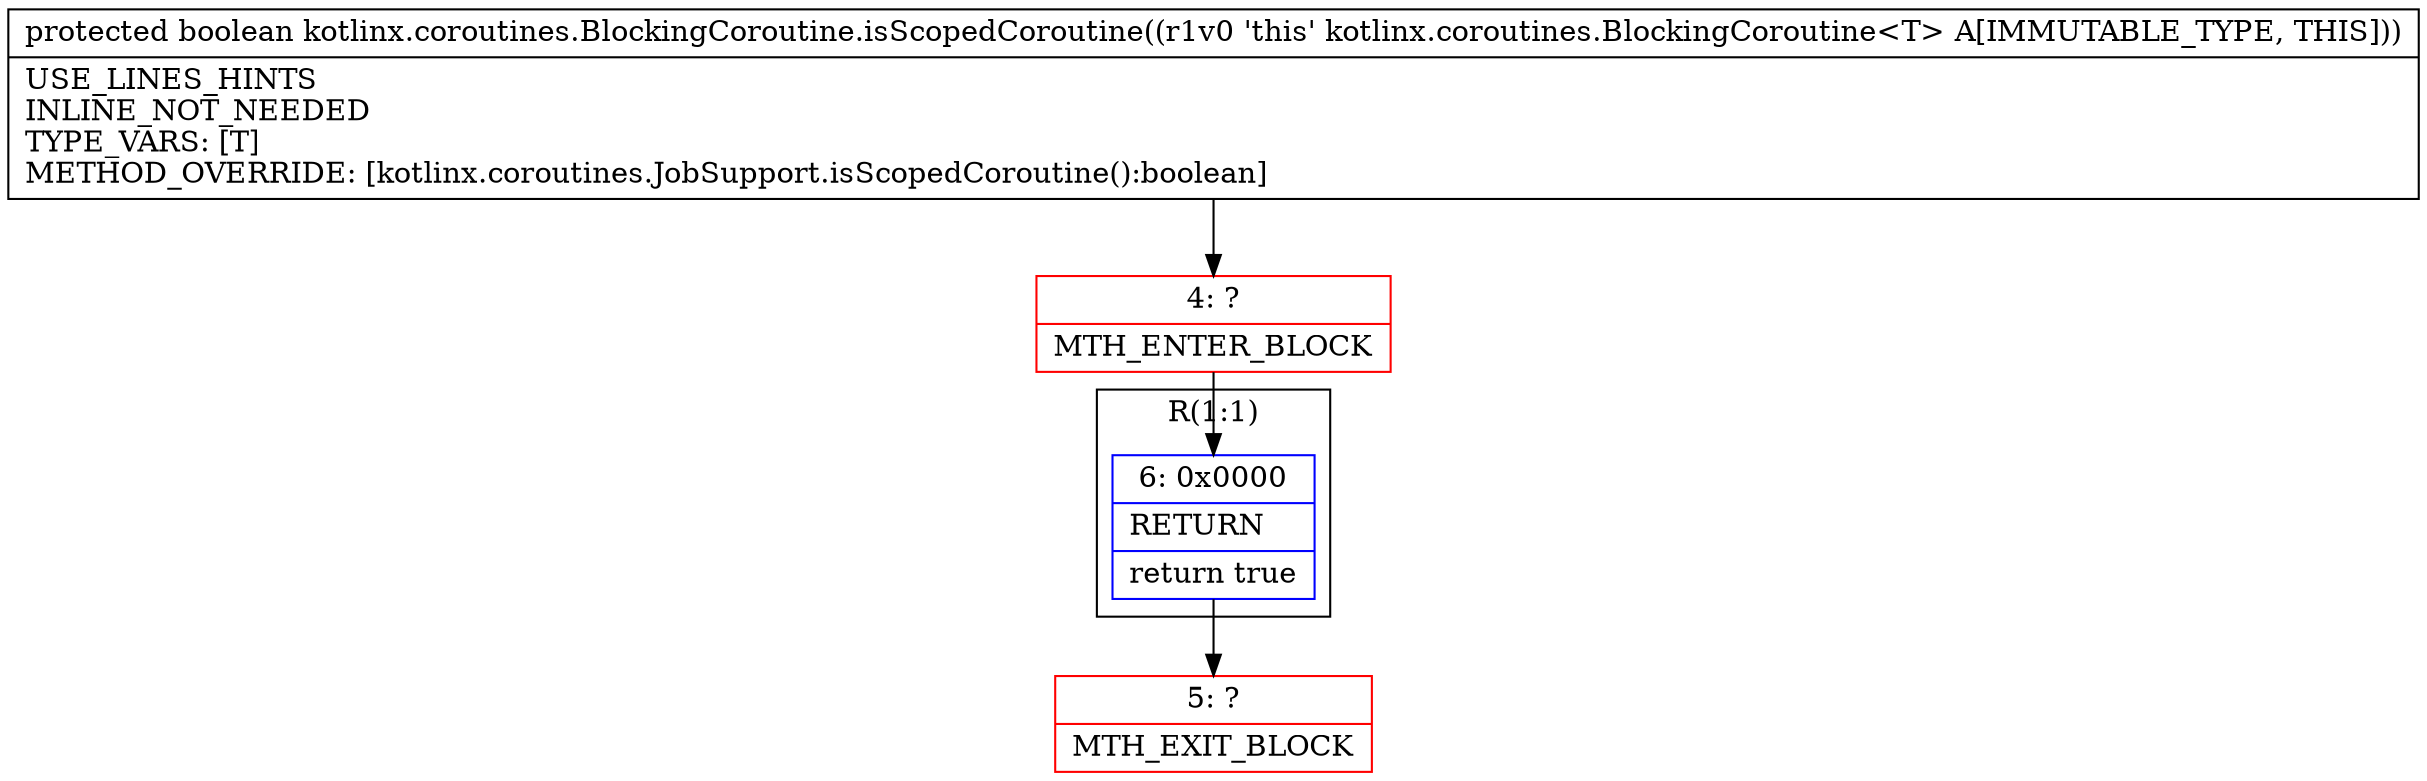 digraph "CFG forkotlinx.coroutines.BlockingCoroutine.isScopedCoroutine()Z" {
subgraph cluster_Region_327405034 {
label = "R(1:1)";
node [shape=record,color=blue];
Node_6 [shape=record,label="{6\:\ 0x0000|RETURN\l|return true\l}"];
}
Node_4 [shape=record,color=red,label="{4\:\ ?|MTH_ENTER_BLOCK\l}"];
Node_5 [shape=record,color=red,label="{5\:\ ?|MTH_EXIT_BLOCK\l}"];
MethodNode[shape=record,label="{protected boolean kotlinx.coroutines.BlockingCoroutine.isScopedCoroutine((r1v0 'this' kotlinx.coroutines.BlockingCoroutine\<T\> A[IMMUTABLE_TYPE, THIS]))  | USE_LINES_HINTS\lINLINE_NOT_NEEDED\lTYPE_VARS: [T]\lMETHOD_OVERRIDE: [kotlinx.coroutines.JobSupport.isScopedCoroutine():boolean]\l}"];
MethodNode -> Node_4;Node_6 -> Node_5;
Node_4 -> Node_6;
}

